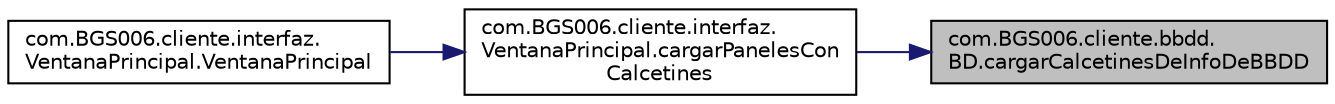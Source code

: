 digraph "com.BGS006.cliente.bbdd.BD.cargarCalcetinesDeInfoDeBBDD"
{
 // LATEX_PDF_SIZE
  edge [fontname="Helvetica",fontsize="10",labelfontname="Helvetica",labelfontsize="10"];
  node [fontname="Helvetica",fontsize="10",shape=record];
  rankdir="RL";
  Node1 [label="com.BGS006.cliente.bbdd.\lBD.cargarCalcetinesDeInfoDeBBDD",height=0.2,width=0.4,color="black", fillcolor="grey75", style="filled", fontcolor="black",tooltip=" "];
  Node1 -> Node2 [dir="back",color="midnightblue",fontsize="10",style="solid",fontname="Helvetica"];
  Node2 [label="com.BGS006.cliente.interfaz.\lVentanaPrincipal.cargarPanelesCon\lCalcetines",height=0.2,width=0.4,color="black", fillcolor="white", style="filled",URL="$classcom_1_1_b_g_s006_1_1cliente_1_1interfaz_1_1_ventana_principal.html#ab199a3b3898bc994196772819a083bdd",tooltip=" "];
  Node2 -> Node3 [dir="back",color="midnightblue",fontsize="10",style="solid",fontname="Helvetica"];
  Node3 [label="com.BGS006.cliente.interfaz.\lVentanaPrincipal.VentanaPrincipal",height=0.2,width=0.4,color="black", fillcolor="white", style="filled",URL="$classcom_1_1_b_g_s006_1_1cliente_1_1interfaz_1_1_ventana_principal.html#ad73ee0bb3fdcede7d8734e38391f3601",tooltip=" "];
}
